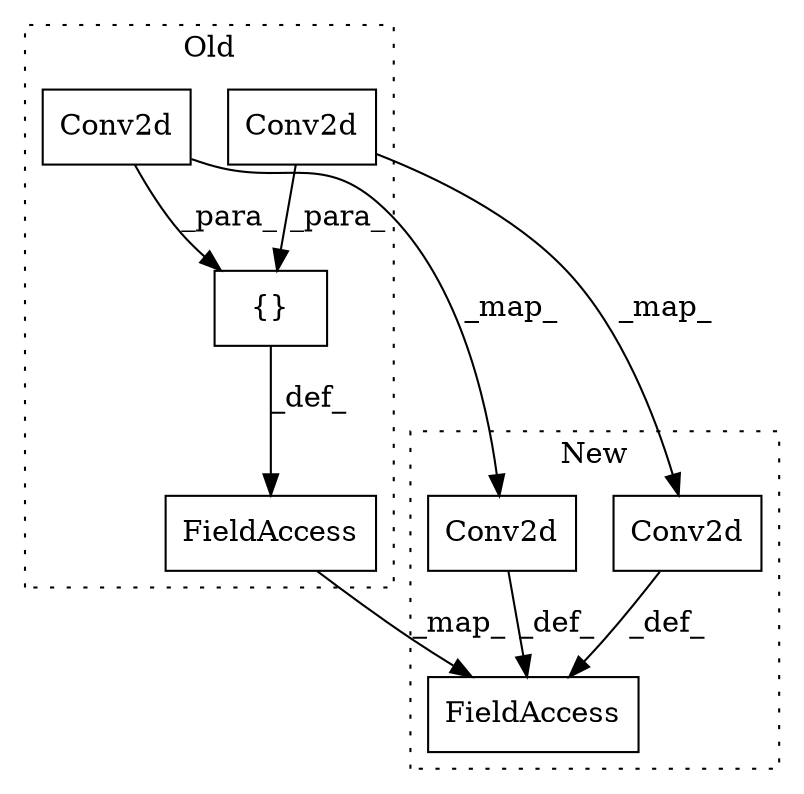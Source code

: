 digraph G {
subgraph cluster0 {
1 [label="Conv2d" a="32" s="8453,8590" l="7,1" shape="box"];
4 [label="FieldAccess" a="22" s="7889" l="15" shape="box"];
6 [label="Conv2d" a="32" s="8199,8324" l="7,1" shape="box"];
7 [label="{}" a="4" s="7931,8591" l="1,1" shape="box"];
label = "Old";
style="dotted";
}
subgraph cluster1 {
2 [label="Conv2d" a="32" s="6303,6426" l="7,1" shape="box"];
3 [label="FieldAccess" a="22" s="5675" l="15" shape="box"];
5 [label="Conv2d" a="32" s="6017,6128" l="7,1" shape="box"];
label = "New";
style="dotted";
}
1 -> 7 [label="_para_"];
1 -> 2 [label="_map_"];
2 -> 3 [label="_def_"];
4 -> 3 [label="_map_"];
5 -> 3 [label="_def_"];
6 -> 5 [label="_map_"];
6 -> 7 [label="_para_"];
7 -> 4 [label="_def_"];
}